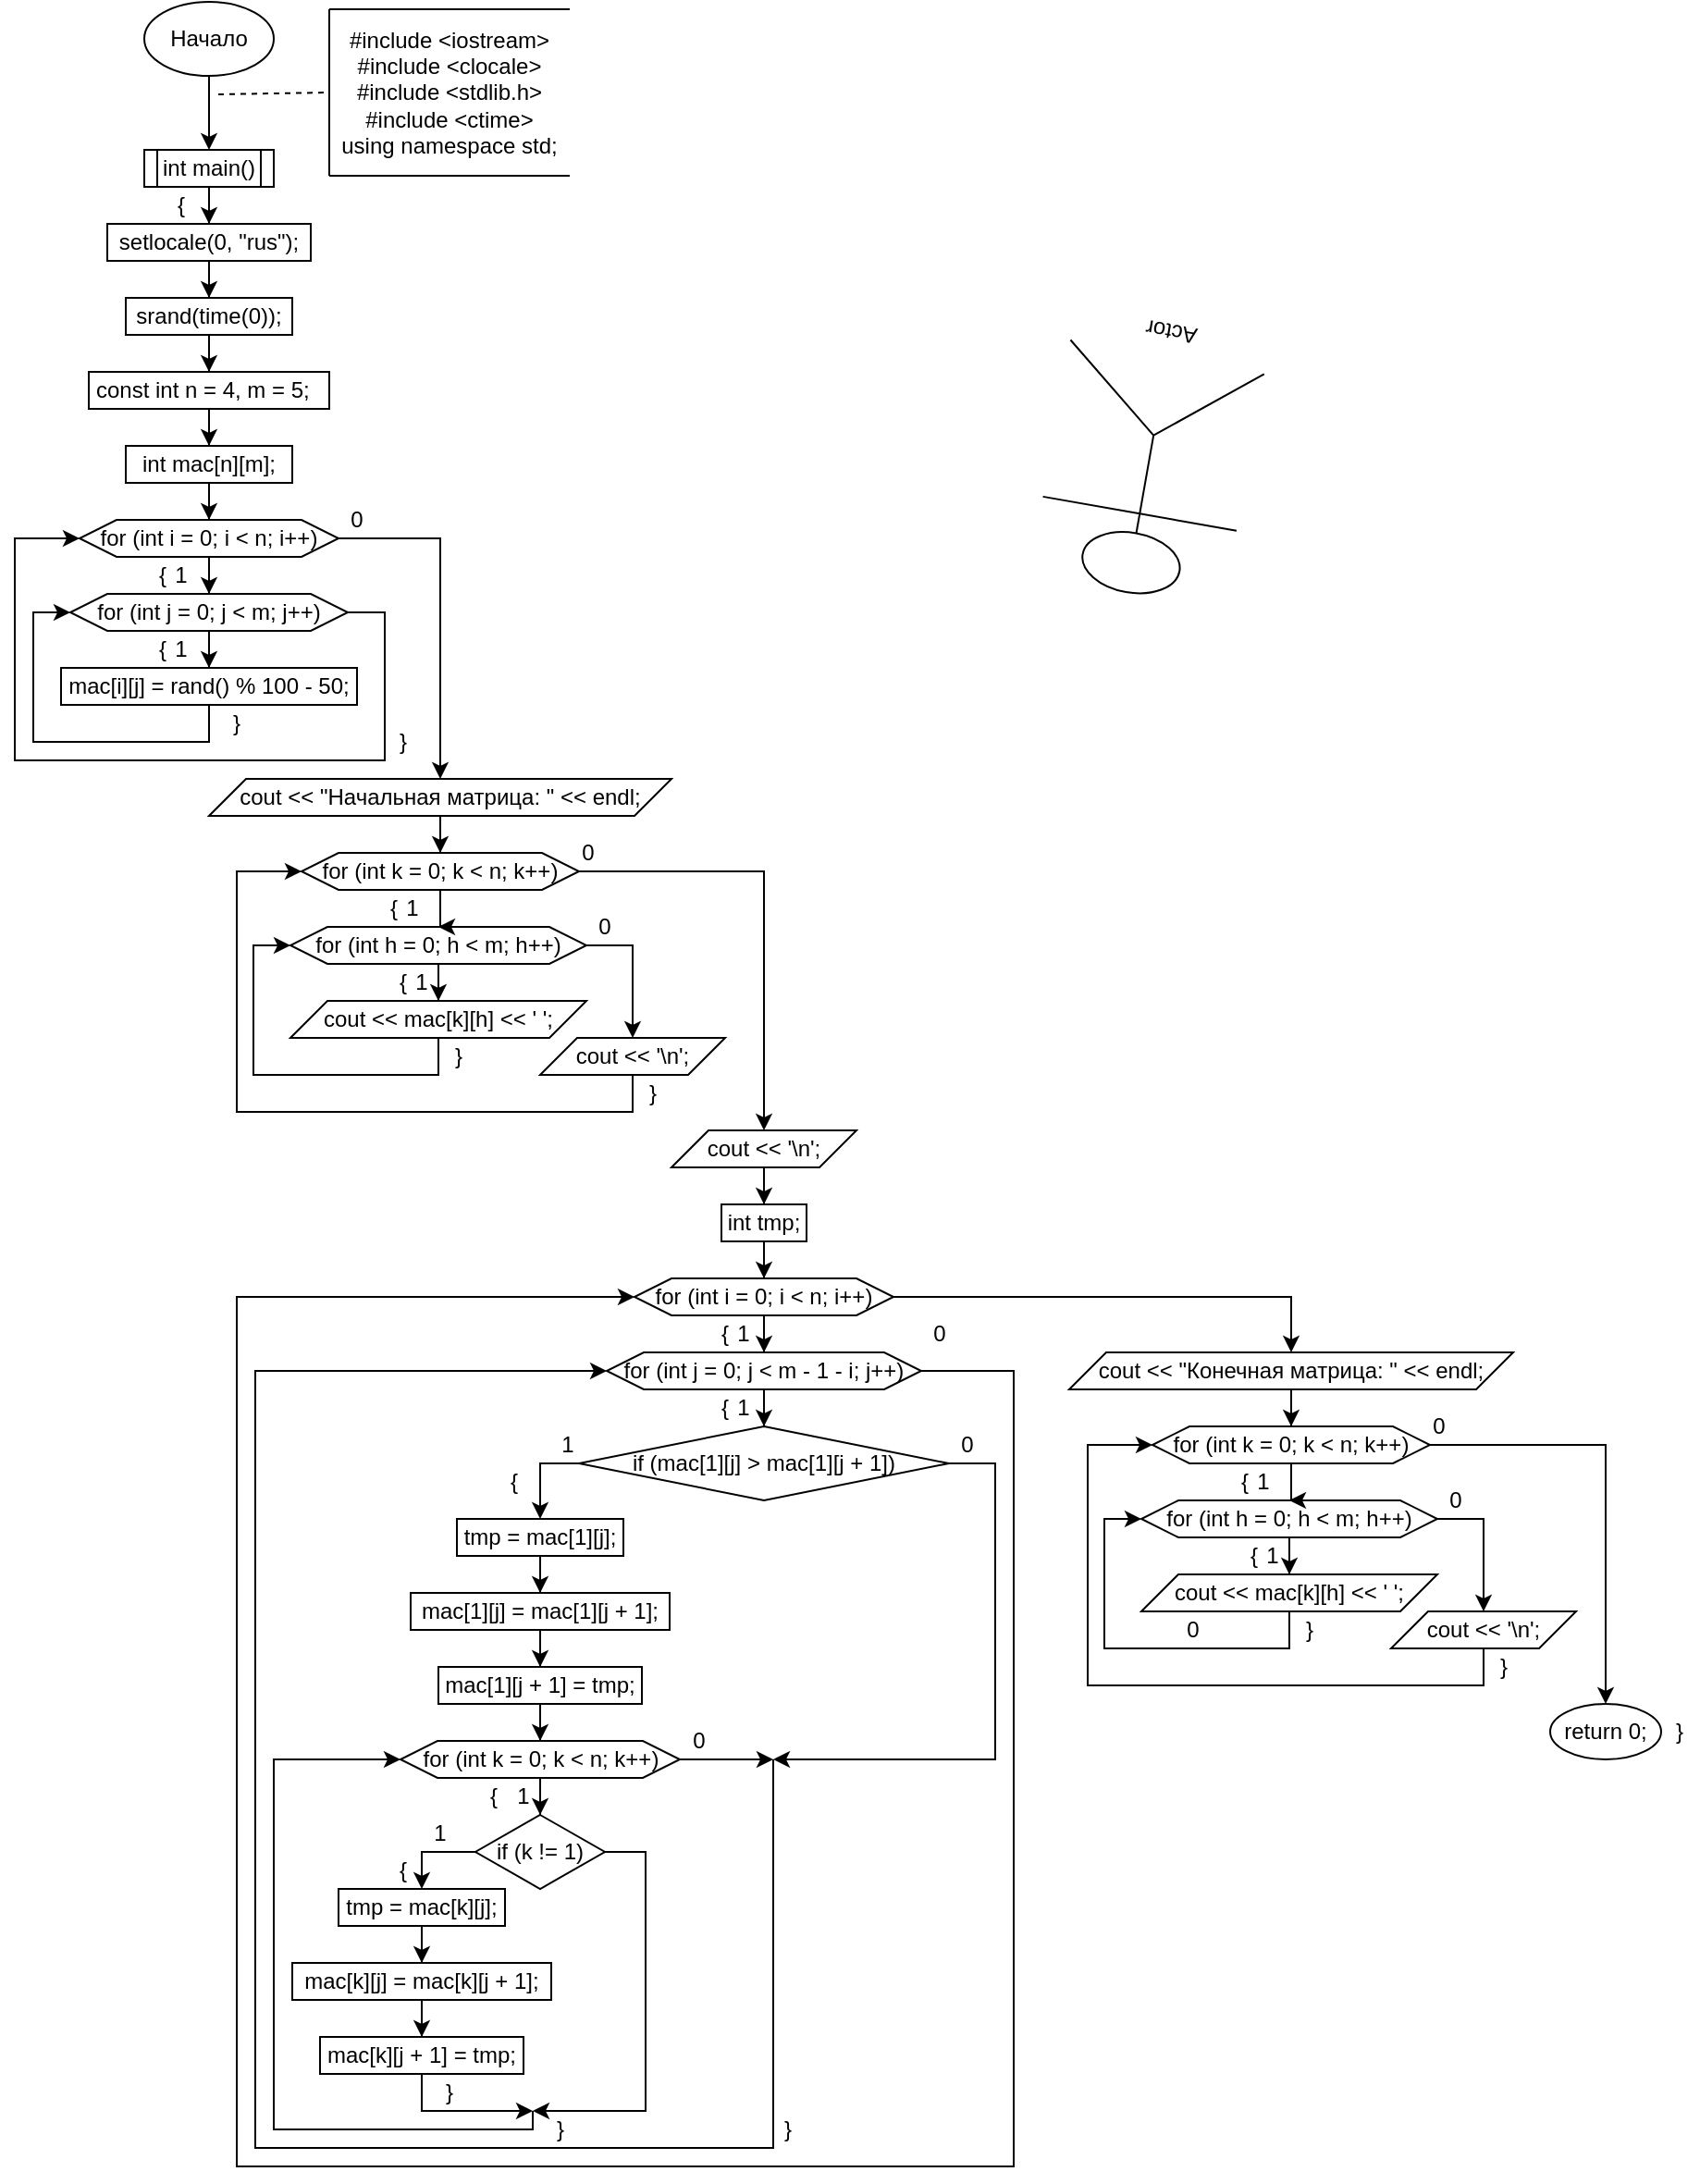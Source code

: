 <mxfile version="26.0.4">
  <diagram name="Страница — 1" id="EGRbb8BmP0Wpn_4OHpGy">
    <mxGraphModel dx="1750" dy="1195" grid="1" gridSize="10" guides="1" tooltips="1" connect="1" arrows="1" fold="1" page="1" pageScale="1" pageWidth="827" pageHeight="1169" math="0" shadow="0">
      <root>
        <mxCell id="0" />
        <mxCell id="1" parent="0" />
        <mxCell id="PY2_DEi8Nq0LcXyKeN3E-4" style="edgeStyle=orthogonalEdgeStyle;rounded=0;orthogonalLoop=1;jettySize=auto;html=1;entryX=0.5;entryY=0;entryDx=0;entryDy=0;" edge="1" parent="1" source="PY2_DEi8Nq0LcXyKeN3E-1" target="PY2_DEi8Nq0LcXyKeN3E-3">
          <mxGeometry relative="1" as="geometry" />
        </mxCell>
        <mxCell id="PY2_DEi8Nq0LcXyKeN3E-1" value="Начало" style="ellipse;whiteSpace=wrap;html=1;" vertex="1" parent="1">
          <mxGeometry x="100" y="10" width="70" height="40" as="geometry" />
        </mxCell>
        <mxCell id="PY2_DEi8Nq0LcXyKeN3E-2" value="&lt;div&gt;#include &amp;lt;iostream&amp;gt;&lt;/div&gt;&lt;div&gt;#include &amp;lt;clocale&amp;gt;&lt;/div&gt;&lt;div&gt;#include &amp;lt;stdlib.h&amp;gt;&lt;/div&gt;&lt;div&gt;#include &amp;lt;ctime&amp;gt;&lt;/div&gt;&lt;div&gt;using namespace std;&lt;/div&gt;" style="text;html=1;align=center;verticalAlign=middle;whiteSpace=wrap;rounded=0;" vertex="1" parent="1">
          <mxGeometry x="200" y="14" width="130" height="90" as="geometry" />
        </mxCell>
        <mxCell id="PY2_DEi8Nq0LcXyKeN3E-14" style="edgeStyle=orthogonalEdgeStyle;rounded=0;orthogonalLoop=1;jettySize=auto;html=1;" edge="1" parent="1" source="PY2_DEi8Nq0LcXyKeN3E-3" target="PY2_DEi8Nq0LcXyKeN3E-13">
          <mxGeometry relative="1" as="geometry" />
        </mxCell>
        <mxCell id="PY2_DEi8Nq0LcXyKeN3E-3" value="int main()" style="shape=process;whiteSpace=wrap;html=1;backgroundOutline=1;" vertex="1" parent="1">
          <mxGeometry x="100" y="90" width="70" height="20" as="geometry" />
        </mxCell>
        <mxCell id="PY2_DEi8Nq0LcXyKeN3E-5" value="" style="endArrow=none;html=1;rounded=0;exitX=0;exitY=0;exitDx=0;exitDy=0;entryX=1;entryY=0;entryDx=0;entryDy=0;" edge="1" parent="1" source="PY2_DEi8Nq0LcXyKeN3E-2" target="PY2_DEi8Nq0LcXyKeN3E-2">
          <mxGeometry width="50" height="50" relative="1" as="geometry">
            <mxPoint x="240" y="190" as="sourcePoint" />
            <mxPoint x="290" y="140" as="targetPoint" />
          </mxGeometry>
        </mxCell>
        <mxCell id="PY2_DEi8Nq0LcXyKeN3E-6" value="" style="endArrow=none;html=1;rounded=0;entryX=1;entryY=1;entryDx=0;entryDy=0;exitX=0;exitY=1;exitDx=0;exitDy=0;" edge="1" parent="1" source="PY2_DEi8Nq0LcXyKeN3E-2" target="PY2_DEi8Nq0LcXyKeN3E-2">
          <mxGeometry width="50" height="50" relative="1" as="geometry">
            <mxPoint x="210" y="120" as="sourcePoint" />
            <mxPoint x="320" y="160" as="targetPoint" />
          </mxGeometry>
        </mxCell>
        <mxCell id="PY2_DEi8Nq0LcXyKeN3E-7" value="" style="endArrow=none;html=1;rounded=0;entryX=0;entryY=0;entryDx=0;entryDy=0;exitX=0;exitY=1;exitDx=0;exitDy=0;" edge="1" parent="1" source="PY2_DEi8Nq0LcXyKeN3E-2" target="PY2_DEi8Nq0LcXyKeN3E-2">
          <mxGeometry width="50" height="50" relative="1" as="geometry">
            <mxPoint x="220" y="200" as="sourcePoint" />
            <mxPoint x="270" y="150" as="targetPoint" />
          </mxGeometry>
        </mxCell>
        <mxCell id="PY2_DEi8Nq0LcXyKeN3E-9" value="" style="endArrow=none;dashed=1;html=1;rounded=0;entryX=0;entryY=0.5;entryDx=0;entryDy=0;" edge="1" parent="1" target="PY2_DEi8Nq0LcXyKeN3E-2">
          <mxGeometry width="50" height="50" relative="1" as="geometry">
            <mxPoint x="140" y="60" as="sourcePoint" />
            <mxPoint x="280" y="130" as="targetPoint" />
          </mxGeometry>
        </mxCell>
        <mxCell id="PY2_DEi8Nq0LcXyKeN3E-22" style="edgeStyle=orthogonalEdgeStyle;rounded=0;orthogonalLoop=1;jettySize=auto;html=1;" edge="1" parent="1" source="PY2_DEi8Nq0LcXyKeN3E-10" target="PY2_DEi8Nq0LcXyKeN3E-19">
          <mxGeometry relative="1" as="geometry" />
        </mxCell>
        <mxCell id="PY2_DEi8Nq0LcXyKeN3E-10" value="int mac[n][m];" style="rounded=0;whiteSpace=wrap;html=1;" vertex="1" parent="1">
          <mxGeometry x="90" y="250" width="90" height="20" as="geometry" />
        </mxCell>
        <mxCell id="PY2_DEi8Nq0LcXyKeN3E-18" style="edgeStyle=orthogonalEdgeStyle;rounded=0;orthogonalLoop=1;jettySize=auto;html=1;entryX=0.5;entryY=0;entryDx=0;entryDy=0;" edge="1" parent="1" source="PY2_DEi8Nq0LcXyKeN3E-11" target="PY2_DEi8Nq0LcXyKeN3E-10">
          <mxGeometry relative="1" as="geometry" />
        </mxCell>
        <mxCell id="PY2_DEi8Nq0LcXyKeN3E-11" value="const int n = 4, m = 5;&amp;nbsp;&amp;nbsp;" style="rounded=0;whiteSpace=wrap;html=1;" vertex="1" parent="1">
          <mxGeometry x="70" y="210" width="130" height="20" as="geometry" />
        </mxCell>
        <mxCell id="PY2_DEi8Nq0LcXyKeN3E-17" style="edgeStyle=orthogonalEdgeStyle;rounded=0;orthogonalLoop=1;jettySize=auto;html=1;entryX=0.5;entryY=0;entryDx=0;entryDy=0;" edge="1" parent="1" source="PY2_DEi8Nq0LcXyKeN3E-12" target="PY2_DEi8Nq0LcXyKeN3E-11">
          <mxGeometry relative="1" as="geometry" />
        </mxCell>
        <mxCell id="PY2_DEi8Nq0LcXyKeN3E-12" value="srand(time(0));" style="rounded=0;whiteSpace=wrap;html=1;" vertex="1" parent="1">
          <mxGeometry x="90" y="170" width="90" height="20" as="geometry" />
        </mxCell>
        <mxCell id="PY2_DEi8Nq0LcXyKeN3E-15" style="edgeStyle=orthogonalEdgeStyle;rounded=0;orthogonalLoop=1;jettySize=auto;html=1;" edge="1" parent="1" source="PY2_DEi8Nq0LcXyKeN3E-13" target="PY2_DEi8Nq0LcXyKeN3E-12">
          <mxGeometry relative="1" as="geometry" />
        </mxCell>
        <mxCell id="PY2_DEi8Nq0LcXyKeN3E-13" value="setlocale(0, &quot;rus&quot;);" style="rounded=0;whiteSpace=wrap;html=1;" vertex="1" parent="1">
          <mxGeometry x="80" y="130" width="110" height="20" as="geometry" />
        </mxCell>
        <mxCell id="PY2_DEi8Nq0LcXyKeN3E-23" style="edgeStyle=orthogonalEdgeStyle;rounded=0;orthogonalLoop=1;jettySize=auto;html=1;entryX=0.5;entryY=0;entryDx=0;entryDy=0;" edge="1" parent="1" source="PY2_DEi8Nq0LcXyKeN3E-19" target="PY2_DEi8Nq0LcXyKeN3E-20">
          <mxGeometry relative="1" as="geometry" />
        </mxCell>
        <mxCell id="PY2_DEi8Nq0LcXyKeN3E-35" style="edgeStyle=orthogonalEdgeStyle;rounded=0;orthogonalLoop=1;jettySize=auto;html=1;entryX=0.5;entryY=0;entryDx=0;entryDy=0;" edge="1" parent="1" source="PY2_DEi8Nq0LcXyKeN3E-19" target="PY2_DEi8Nq0LcXyKeN3E-38">
          <mxGeometry relative="1" as="geometry">
            <mxPoint x="270" y="420" as="targetPoint" />
            <Array as="points">
              <mxPoint x="260" y="300" />
              <mxPoint x="260" y="430" />
            </Array>
          </mxGeometry>
        </mxCell>
        <mxCell id="PY2_DEi8Nq0LcXyKeN3E-19" value="for (int i = 0; i &amp;lt; n; i++)" style="shape=hexagon;perimeter=hexagonPerimeter2;whiteSpace=wrap;html=1;fixedSize=1;" vertex="1" parent="1">
          <mxGeometry x="65" y="290" width="140" height="20" as="geometry" />
        </mxCell>
        <mxCell id="PY2_DEi8Nq0LcXyKeN3E-24" style="edgeStyle=orthogonalEdgeStyle;rounded=0;orthogonalLoop=1;jettySize=auto;html=1;entryX=0.5;entryY=0;entryDx=0;entryDy=0;" edge="1" parent="1" source="PY2_DEi8Nq0LcXyKeN3E-20" target="PY2_DEi8Nq0LcXyKeN3E-21">
          <mxGeometry relative="1" as="geometry" />
        </mxCell>
        <mxCell id="PY2_DEi8Nq0LcXyKeN3E-32" style="edgeStyle=orthogonalEdgeStyle;rounded=0;orthogonalLoop=1;jettySize=auto;html=1;entryX=0;entryY=0.5;entryDx=0;entryDy=0;" edge="1" parent="1" source="PY2_DEi8Nq0LcXyKeN3E-20" target="PY2_DEi8Nq0LcXyKeN3E-19">
          <mxGeometry relative="1" as="geometry">
            <mxPoint x="60" y="300" as="targetPoint" />
            <Array as="points">
              <mxPoint x="230" y="340" />
              <mxPoint x="230" y="420" />
              <mxPoint x="30" y="420" />
              <mxPoint x="30" y="300" />
            </Array>
          </mxGeometry>
        </mxCell>
        <mxCell id="PY2_DEi8Nq0LcXyKeN3E-20" value="for (int j = 0; j &amp;lt; m; j++)" style="shape=hexagon;perimeter=hexagonPerimeter2;whiteSpace=wrap;html=1;fixedSize=1;" vertex="1" parent="1">
          <mxGeometry x="60" y="330" width="150" height="20" as="geometry" />
        </mxCell>
        <mxCell id="PY2_DEi8Nq0LcXyKeN3E-25" style="edgeStyle=orthogonalEdgeStyle;rounded=0;orthogonalLoop=1;jettySize=auto;html=1;entryX=0;entryY=0.5;entryDx=0;entryDy=0;" edge="1" parent="1" source="PY2_DEi8Nq0LcXyKeN3E-21" target="PY2_DEi8Nq0LcXyKeN3E-20">
          <mxGeometry relative="1" as="geometry">
            <mxPoint x="30" y="330" as="targetPoint" />
            <Array as="points">
              <mxPoint x="135" y="410" />
              <mxPoint x="40" y="410" />
              <mxPoint x="40" y="340" />
            </Array>
          </mxGeometry>
        </mxCell>
        <mxCell id="PY2_DEi8Nq0LcXyKeN3E-21" value="mac[i][j] = rand() % 100 - 50;" style="rounded=0;whiteSpace=wrap;html=1;" vertex="1" parent="1">
          <mxGeometry x="55" y="370" width="160" height="20" as="geometry" />
        </mxCell>
        <mxCell id="PY2_DEi8Nq0LcXyKeN3E-26" value="{" style="text;html=1;align=center;verticalAlign=middle;whiteSpace=wrap;rounded=0;" vertex="1" parent="1">
          <mxGeometry x="110" y="110" width="20" height="20" as="geometry" />
        </mxCell>
        <mxCell id="PY2_DEi8Nq0LcXyKeN3E-27" value="{" style="text;html=1;align=center;verticalAlign=middle;whiteSpace=wrap;rounded=0;" vertex="1" parent="1">
          <mxGeometry x="100" y="310" width="20" height="20" as="geometry" />
        </mxCell>
        <mxCell id="PY2_DEi8Nq0LcXyKeN3E-28" value="{" style="text;html=1;align=center;verticalAlign=middle;whiteSpace=wrap;rounded=0;" vertex="1" parent="1">
          <mxGeometry x="100" y="350" width="20" height="20" as="geometry" />
        </mxCell>
        <mxCell id="PY2_DEi8Nq0LcXyKeN3E-29" value="1" style="text;html=1;align=center;verticalAlign=middle;whiteSpace=wrap;rounded=0;" vertex="1" parent="1">
          <mxGeometry x="110" y="310" width="20" height="20" as="geometry" />
        </mxCell>
        <mxCell id="PY2_DEi8Nq0LcXyKeN3E-30" value="1" style="text;html=1;align=center;verticalAlign=middle;whiteSpace=wrap;rounded=0;" vertex="1" parent="1">
          <mxGeometry x="110" y="350" width="20" height="20" as="geometry" />
        </mxCell>
        <mxCell id="PY2_DEi8Nq0LcXyKeN3E-31" value="}" style="text;html=1;align=center;verticalAlign=middle;whiteSpace=wrap;rounded=0;" vertex="1" parent="1">
          <mxGeometry x="140" y="390" width="20" height="20" as="geometry" />
        </mxCell>
        <mxCell id="PY2_DEi8Nq0LcXyKeN3E-33" value="0" style="text;html=1;align=center;verticalAlign=middle;whiteSpace=wrap;rounded=0;" vertex="1" parent="1">
          <mxGeometry x="339" y="500" width="20" height="20" as="geometry" />
        </mxCell>
        <mxCell id="PY2_DEi8Nq0LcXyKeN3E-34" value="}" style="text;html=1;align=center;verticalAlign=middle;whiteSpace=wrap;rounded=0;" vertex="1" parent="1">
          <mxGeometry x="230" y="400" width="20" height="20" as="geometry" />
        </mxCell>
        <mxCell id="PY2_DEi8Nq0LcXyKeN3E-36" value="0" style="text;html=1;align=center;verticalAlign=middle;whiteSpace=wrap;rounded=0;" vertex="1" parent="1">
          <mxGeometry x="205" y="280" width="20" height="20" as="geometry" />
        </mxCell>
        <mxCell id="PY2_DEi8Nq0LcXyKeN3E-41" style="edgeStyle=orthogonalEdgeStyle;rounded=0;orthogonalLoop=1;jettySize=auto;html=1;entryX=0.5;entryY=0;entryDx=0;entryDy=0;" edge="1" parent="1" source="PY2_DEi8Nq0LcXyKeN3E-38" target="PY2_DEi8Nq0LcXyKeN3E-40">
          <mxGeometry relative="1" as="geometry" />
        </mxCell>
        <mxCell id="PY2_DEi8Nq0LcXyKeN3E-38" value="cout &amp;lt;&amp;lt; &quot;Начальная матрица: &quot; &amp;lt;&amp;lt; endl;" style="shape=parallelogram;perimeter=parallelogramPerimeter;whiteSpace=wrap;html=1;fixedSize=1;" vertex="1" parent="1">
          <mxGeometry x="135" y="430" width="250" height="20" as="geometry" />
        </mxCell>
        <mxCell id="PY2_DEi8Nq0LcXyKeN3E-51" style="edgeStyle=orthogonalEdgeStyle;rounded=0;orthogonalLoop=1;jettySize=auto;html=1;entryX=0.5;entryY=0;entryDx=0;entryDy=0;" edge="1" parent="1" source="PY2_DEi8Nq0LcXyKeN3E-39" target="PY2_DEi8Nq0LcXyKeN3E-49">
          <mxGeometry relative="1" as="geometry" />
        </mxCell>
        <mxCell id="PY2_DEi8Nq0LcXyKeN3E-58" style="edgeStyle=orthogonalEdgeStyle;rounded=0;orthogonalLoop=1;jettySize=auto;html=1;entryX=0.5;entryY=0;entryDx=0;entryDy=0;" edge="1" parent="1" source="PY2_DEi8Nq0LcXyKeN3E-39" target="PY2_DEi8Nq0LcXyKeN3E-50">
          <mxGeometry relative="1" as="geometry">
            <mxPoint x="360" y="570" as="targetPoint" />
            <Array as="points">
              <mxPoint x="364" y="520" />
            </Array>
          </mxGeometry>
        </mxCell>
        <mxCell id="PY2_DEi8Nq0LcXyKeN3E-39" value="for (int h = 0; h &amp;lt; m; h++)" style="shape=hexagon;perimeter=hexagonPerimeter2;whiteSpace=wrap;html=1;fixedSize=1;" vertex="1" parent="1">
          <mxGeometry x="179" y="510" width="160" height="20" as="geometry" />
        </mxCell>
        <mxCell id="PY2_DEi8Nq0LcXyKeN3E-46" style="edgeStyle=orthogonalEdgeStyle;rounded=0;orthogonalLoop=1;jettySize=auto;html=1;" edge="1" parent="1" source="PY2_DEi8Nq0LcXyKeN3E-40" target="PY2_DEi8Nq0LcXyKeN3E-39">
          <mxGeometry relative="1" as="geometry" />
        </mxCell>
        <mxCell id="PY2_DEi8Nq0LcXyKeN3E-60" style="edgeStyle=orthogonalEdgeStyle;rounded=0;orthogonalLoop=1;jettySize=auto;html=1;entryX=0.5;entryY=0;entryDx=0;entryDy=0;" edge="1" parent="1" source="PY2_DEi8Nq0LcXyKeN3E-40" target="PY2_DEi8Nq0LcXyKeN3E-63">
          <mxGeometry relative="1" as="geometry">
            <mxPoint x="430" y="510" as="targetPoint" />
          </mxGeometry>
        </mxCell>
        <mxCell id="PY2_DEi8Nq0LcXyKeN3E-40" value="for (int k = 0; k &amp;lt; n; k++)" style="shape=hexagon;perimeter=hexagonPerimeter2;whiteSpace=wrap;html=1;fixedSize=1;" vertex="1" parent="1">
          <mxGeometry x="185" y="470" width="150" height="20" as="geometry" />
        </mxCell>
        <mxCell id="PY2_DEi8Nq0LcXyKeN3E-47" value="Actor" style="shape=umlActor;verticalLabelPosition=bottom;verticalAlign=top;html=1;outlineConnect=0;rotation=-170;" vertex="1" parent="1">
          <mxGeometry x="588.71" y="200.99" width="106.29" height="129.01" as="geometry" />
        </mxCell>
        <mxCell id="PY2_DEi8Nq0LcXyKeN3E-57" style="edgeStyle=orthogonalEdgeStyle;rounded=0;orthogonalLoop=1;jettySize=auto;html=1;entryX=0;entryY=0.5;entryDx=0;entryDy=0;" edge="1" parent="1" source="PY2_DEi8Nq0LcXyKeN3E-49" target="PY2_DEi8Nq0LcXyKeN3E-39">
          <mxGeometry relative="1" as="geometry">
            <mxPoint x="160" y="530" as="targetPoint" />
            <Array as="points">
              <mxPoint x="259" y="590" />
              <mxPoint x="159" y="590" />
              <mxPoint x="159" y="520" />
            </Array>
          </mxGeometry>
        </mxCell>
        <mxCell id="PY2_DEi8Nq0LcXyKeN3E-49" value="cout &amp;lt;&amp;lt; mac[k][h] &amp;lt;&amp;lt; &#39; &#39;;" style="shape=parallelogram;perimeter=parallelogramPerimeter;whiteSpace=wrap;html=1;fixedSize=1;" vertex="1" parent="1">
          <mxGeometry x="179" y="550" width="160" height="20" as="geometry" />
        </mxCell>
        <mxCell id="PY2_DEi8Nq0LcXyKeN3E-59" style="edgeStyle=orthogonalEdgeStyle;rounded=0;orthogonalLoop=1;jettySize=auto;html=1;entryX=0;entryY=0.5;entryDx=0;entryDy=0;" edge="1" parent="1" source="PY2_DEi8Nq0LcXyKeN3E-50" target="PY2_DEi8Nq0LcXyKeN3E-40">
          <mxGeometry relative="1" as="geometry">
            <mxPoint x="180" y="480" as="targetPoint" />
            <Array as="points">
              <mxPoint x="364" y="610" />
              <mxPoint x="150" y="610" />
              <mxPoint x="150" y="480" />
            </Array>
          </mxGeometry>
        </mxCell>
        <mxCell id="PY2_DEi8Nq0LcXyKeN3E-50" value="cout &amp;lt;&amp;lt; &#39;\n&#39;;" style="shape=parallelogram;perimeter=parallelogramPerimeter;whiteSpace=wrap;html=1;fixedSize=1;" vertex="1" parent="1">
          <mxGeometry x="314" y="570" width="100" height="20" as="geometry" />
        </mxCell>
        <mxCell id="PY2_DEi8Nq0LcXyKeN3E-52" value="{" style="text;html=1;align=center;verticalAlign=middle;whiteSpace=wrap;rounded=0;" vertex="1" parent="1">
          <mxGeometry x="230" y="530" width="20" height="20" as="geometry" />
        </mxCell>
        <mxCell id="PY2_DEi8Nq0LcXyKeN3E-53" value="1" style="text;html=1;align=center;verticalAlign=middle;whiteSpace=wrap;rounded=0;" vertex="1" parent="1">
          <mxGeometry x="240" y="530" width="20" height="20" as="geometry" />
        </mxCell>
        <mxCell id="PY2_DEi8Nq0LcXyKeN3E-54" value="{" style="text;html=1;align=center;verticalAlign=middle;whiteSpace=wrap;rounded=0;" vertex="1" parent="1">
          <mxGeometry x="225" y="490" width="20" height="20" as="geometry" />
        </mxCell>
        <mxCell id="PY2_DEi8Nq0LcXyKeN3E-55" value="1" style="text;html=1;align=center;verticalAlign=middle;whiteSpace=wrap;rounded=0;" vertex="1" parent="1">
          <mxGeometry x="235" y="490" width="20" height="20" as="geometry" />
        </mxCell>
        <mxCell id="PY2_DEi8Nq0LcXyKeN3E-56" value="}" style="text;html=1;align=center;verticalAlign=middle;whiteSpace=wrap;rounded=0;" vertex="1" parent="1">
          <mxGeometry x="260" y="570" width="20" height="20" as="geometry" />
        </mxCell>
        <mxCell id="PY2_DEi8Nq0LcXyKeN3E-61" value="0" style="text;html=1;align=center;verticalAlign=middle;whiteSpace=wrap;rounded=0;" vertex="1" parent="1">
          <mxGeometry x="330" y="460" width="20" height="20" as="geometry" />
        </mxCell>
        <mxCell id="PY2_DEi8Nq0LcXyKeN3E-65" style="edgeStyle=orthogonalEdgeStyle;rounded=0;orthogonalLoop=1;jettySize=auto;html=1;entryX=0.5;entryY=0;entryDx=0;entryDy=0;" edge="1" parent="1" source="PY2_DEi8Nq0LcXyKeN3E-63" target="PY2_DEi8Nq0LcXyKeN3E-64">
          <mxGeometry relative="1" as="geometry" />
        </mxCell>
        <mxCell id="PY2_DEi8Nq0LcXyKeN3E-63" value="cout &amp;lt;&amp;lt; &#39;\n&#39;;" style="shape=parallelogram;perimeter=parallelogramPerimeter;whiteSpace=wrap;html=1;fixedSize=1;" vertex="1" parent="1">
          <mxGeometry x="385" y="620" width="100" height="20" as="geometry" />
        </mxCell>
        <mxCell id="PY2_DEi8Nq0LcXyKeN3E-68" style="edgeStyle=orthogonalEdgeStyle;rounded=0;orthogonalLoop=1;jettySize=auto;html=1;entryX=0.5;entryY=0;entryDx=0;entryDy=0;" edge="1" parent="1" source="PY2_DEi8Nq0LcXyKeN3E-64" target="PY2_DEi8Nq0LcXyKeN3E-66">
          <mxGeometry relative="1" as="geometry" />
        </mxCell>
        <mxCell id="PY2_DEi8Nq0LcXyKeN3E-64" value="int tmp;" style="rounded=0;whiteSpace=wrap;html=1;" vertex="1" parent="1">
          <mxGeometry x="412" y="660" width="46" height="20" as="geometry" />
        </mxCell>
        <mxCell id="PY2_DEi8Nq0LcXyKeN3E-69" style="edgeStyle=orthogonalEdgeStyle;rounded=0;orthogonalLoop=1;jettySize=auto;html=1;entryX=0.5;entryY=0;entryDx=0;entryDy=0;" edge="1" parent="1" source="PY2_DEi8Nq0LcXyKeN3E-66" target="PY2_DEi8Nq0LcXyKeN3E-67">
          <mxGeometry relative="1" as="geometry" />
        </mxCell>
        <mxCell id="PY2_DEi8Nq0LcXyKeN3E-119" style="edgeStyle=orthogonalEdgeStyle;rounded=0;orthogonalLoop=1;jettySize=auto;html=1;entryX=0.5;entryY=0;entryDx=0;entryDy=0;" edge="1" parent="1" source="PY2_DEi8Nq0LcXyKeN3E-66" target="PY2_DEi8Nq0LcXyKeN3E-120">
          <mxGeometry relative="1" as="geometry">
            <mxPoint x="720" y="740" as="targetPoint" />
          </mxGeometry>
        </mxCell>
        <mxCell id="PY2_DEi8Nq0LcXyKeN3E-66" value="for (int i = 0; i &amp;lt; n; i++)" style="shape=hexagon;perimeter=hexagonPerimeter2;whiteSpace=wrap;html=1;fixedSize=1;" vertex="1" parent="1">
          <mxGeometry x="365" y="700" width="140" height="20" as="geometry" />
        </mxCell>
        <mxCell id="PY2_DEi8Nq0LcXyKeN3E-71" style="edgeStyle=orthogonalEdgeStyle;rounded=0;orthogonalLoop=1;jettySize=auto;html=1;entryX=0.5;entryY=0;entryDx=0;entryDy=0;" edge="1" parent="1" source="PY2_DEi8Nq0LcXyKeN3E-67" target="PY2_DEi8Nq0LcXyKeN3E-70">
          <mxGeometry relative="1" as="geometry" />
        </mxCell>
        <mxCell id="PY2_DEi8Nq0LcXyKeN3E-117" style="edgeStyle=orthogonalEdgeStyle;rounded=0;orthogonalLoop=1;jettySize=auto;html=1;entryX=0;entryY=0.5;entryDx=0;entryDy=0;" edge="1" parent="1" source="PY2_DEi8Nq0LcXyKeN3E-67" target="PY2_DEi8Nq0LcXyKeN3E-66">
          <mxGeometry relative="1" as="geometry">
            <mxPoint x="140" y="710" as="targetPoint" />
            <Array as="points">
              <mxPoint x="570" y="750" />
              <mxPoint x="570" y="1180" />
              <mxPoint x="150" y="1180" />
              <mxPoint x="150" y="710" />
            </Array>
          </mxGeometry>
        </mxCell>
        <mxCell id="PY2_DEi8Nq0LcXyKeN3E-67" value="for (int j = 0; j &amp;lt; m - 1 - i; j++)" style="shape=hexagon;perimeter=hexagonPerimeter2;whiteSpace=wrap;html=1;fixedSize=1;" vertex="1" parent="1">
          <mxGeometry x="350" y="740" width="170" height="20" as="geometry" />
        </mxCell>
        <mxCell id="PY2_DEi8Nq0LcXyKeN3E-75" style="edgeStyle=orthogonalEdgeStyle;rounded=0;orthogonalLoop=1;jettySize=auto;html=1;entryX=0.5;entryY=0;entryDx=0;entryDy=0;" edge="1" parent="1" source="PY2_DEi8Nq0LcXyKeN3E-70" target="PY2_DEi8Nq0LcXyKeN3E-74">
          <mxGeometry relative="1" as="geometry">
            <Array as="points">
              <mxPoint x="314" y="800" />
            </Array>
          </mxGeometry>
        </mxCell>
        <mxCell id="PY2_DEi8Nq0LcXyKeN3E-110" style="edgeStyle=orthogonalEdgeStyle;rounded=0;orthogonalLoop=1;jettySize=auto;html=1;" edge="1" parent="1" source="PY2_DEi8Nq0LcXyKeN3E-70">
          <mxGeometry relative="1" as="geometry">
            <mxPoint x="440" y="960" as="targetPoint" />
            <Array as="points">
              <mxPoint x="560" y="800" />
              <mxPoint x="560" y="960" />
            </Array>
          </mxGeometry>
        </mxCell>
        <mxCell id="PY2_DEi8Nq0LcXyKeN3E-70" value="if (mac[1][j] &amp;gt; mac[1][j + 1])" style="rhombus;whiteSpace=wrap;html=1;" vertex="1" parent="1">
          <mxGeometry x="335" y="780" width="200" height="40" as="geometry" />
        </mxCell>
        <mxCell id="PY2_DEi8Nq0LcXyKeN3E-83" style="edgeStyle=orthogonalEdgeStyle;rounded=0;orthogonalLoop=1;jettySize=auto;html=1;entryX=0.5;entryY=0;entryDx=0;entryDy=0;" edge="1" parent="1" source="PY2_DEi8Nq0LcXyKeN3E-72" target="PY2_DEi8Nq0LcXyKeN3E-82">
          <mxGeometry relative="1" as="geometry" />
        </mxCell>
        <mxCell id="PY2_DEi8Nq0LcXyKeN3E-72" value="mac[1][j + 1] = tmp;" style="rounded=0;whiteSpace=wrap;html=1;" vertex="1" parent="1">
          <mxGeometry x="259" y="910" width="110" height="20" as="geometry" />
        </mxCell>
        <mxCell id="PY2_DEi8Nq0LcXyKeN3E-78" style="edgeStyle=orthogonalEdgeStyle;rounded=0;orthogonalLoop=1;jettySize=auto;html=1;entryX=0.5;entryY=0;entryDx=0;entryDy=0;" edge="1" parent="1" source="PY2_DEi8Nq0LcXyKeN3E-73" target="PY2_DEi8Nq0LcXyKeN3E-72">
          <mxGeometry relative="1" as="geometry" />
        </mxCell>
        <mxCell id="PY2_DEi8Nq0LcXyKeN3E-73" value="mac[1][j] = mac[1][j + 1];" style="rounded=0;whiteSpace=wrap;html=1;" vertex="1" parent="1">
          <mxGeometry x="244" y="870" width="140" height="20" as="geometry" />
        </mxCell>
        <mxCell id="PY2_DEi8Nq0LcXyKeN3E-77" style="edgeStyle=orthogonalEdgeStyle;rounded=0;orthogonalLoop=1;jettySize=auto;html=1;entryX=0.5;entryY=0;entryDx=0;entryDy=0;" edge="1" parent="1" source="PY2_DEi8Nq0LcXyKeN3E-74" target="PY2_DEi8Nq0LcXyKeN3E-73">
          <mxGeometry relative="1" as="geometry" />
        </mxCell>
        <mxCell id="PY2_DEi8Nq0LcXyKeN3E-74" value="tmp = mac[1][j];" style="rounded=0;whiteSpace=wrap;html=1;" vertex="1" parent="1">
          <mxGeometry x="269" y="830" width="90" height="20" as="geometry" />
        </mxCell>
        <mxCell id="PY2_DEi8Nq0LcXyKeN3E-79" value="1" style="text;html=1;align=center;verticalAlign=middle;whiteSpace=wrap;rounded=0;" vertex="1" parent="1">
          <mxGeometry x="319" y="780" width="20" height="20" as="geometry" />
        </mxCell>
        <mxCell id="PY2_DEi8Nq0LcXyKeN3E-81" value="{" style="text;html=1;align=center;verticalAlign=middle;whiteSpace=wrap;rounded=0;" vertex="1" parent="1">
          <mxGeometry x="290" y="800" width="20" height="20" as="geometry" />
        </mxCell>
        <mxCell id="PY2_DEi8Nq0LcXyKeN3E-86" style="edgeStyle=orthogonalEdgeStyle;rounded=0;orthogonalLoop=1;jettySize=auto;html=1;entryX=0.5;entryY=0;entryDx=0;entryDy=0;" edge="1" parent="1" source="PY2_DEi8Nq0LcXyKeN3E-82" target="PY2_DEi8Nq0LcXyKeN3E-84">
          <mxGeometry relative="1" as="geometry" />
        </mxCell>
        <mxCell id="PY2_DEi8Nq0LcXyKeN3E-109" style="edgeStyle=orthogonalEdgeStyle;rounded=0;orthogonalLoop=1;jettySize=auto;html=1;" edge="1" parent="1" source="PY2_DEi8Nq0LcXyKeN3E-82">
          <mxGeometry relative="1" as="geometry">
            <mxPoint x="440" y="960" as="targetPoint" />
          </mxGeometry>
        </mxCell>
        <mxCell id="PY2_DEi8Nq0LcXyKeN3E-82" value="for (int k = 0; k &amp;lt; n; k++)" style="shape=hexagon;perimeter=hexagonPerimeter2;whiteSpace=wrap;html=1;fixedSize=1;" vertex="1" parent="1">
          <mxGeometry x="238.5" y="950" width="151" height="20" as="geometry" />
        </mxCell>
        <mxCell id="PY2_DEi8Nq0LcXyKeN3E-90" style="edgeStyle=orthogonalEdgeStyle;rounded=0;orthogonalLoop=1;jettySize=auto;html=1;entryX=0.5;entryY=0;entryDx=0;entryDy=0;" edge="1" parent="1" source="PY2_DEi8Nq0LcXyKeN3E-84" target="PY2_DEi8Nq0LcXyKeN3E-89">
          <mxGeometry relative="1" as="geometry">
            <Array as="points">
              <mxPoint x="250" y="1010" />
            </Array>
          </mxGeometry>
        </mxCell>
        <mxCell id="PY2_DEi8Nq0LcXyKeN3E-104" style="edgeStyle=orthogonalEdgeStyle;rounded=0;orthogonalLoop=1;jettySize=auto;html=1;" edge="1" parent="1" source="PY2_DEi8Nq0LcXyKeN3E-84">
          <mxGeometry relative="1" as="geometry">
            <mxPoint x="310" y="1150" as="targetPoint" />
            <Array as="points">
              <mxPoint x="371" y="1010" />
              <mxPoint x="371" y="1150" />
            </Array>
          </mxGeometry>
        </mxCell>
        <mxCell id="PY2_DEi8Nq0LcXyKeN3E-84" value="if (k != 1)" style="rhombus;whiteSpace=wrap;html=1;" vertex="1" parent="1">
          <mxGeometry x="279" y="990" width="70" height="40" as="geometry" />
        </mxCell>
        <mxCell id="PY2_DEi8Nq0LcXyKeN3E-103" style="edgeStyle=orthogonalEdgeStyle;rounded=0;orthogonalLoop=1;jettySize=auto;html=1;" edge="1" parent="1" source="PY2_DEi8Nq0LcXyKeN3E-87">
          <mxGeometry relative="1" as="geometry">
            <mxPoint x="310" y="1150" as="targetPoint" />
            <Array as="points">
              <mxPoint x="250" y="1150" />
            </Array>
          </mxGeometry>
        </mxCell>
        <mxCell id="PY2_DEi8Nq0LcXyKeN3E-87" value="mac[k][j + 1] = tmp;" style="rounded=0;whiteSpace=wrap;html=1;" vertex="1" parent="1">
          <mxGeometry x="195" y="1110" width="110" height="20" as="geometry" />
        </mxCell>
        <mxCell id="PY2_DEi8Nq0LcXyKeN3E-92" style="edgeStyle=orthogonalEdgeStyle;rounded=0;orthogonalLoop=1;jettySize=auto;html=1;entryX=0.5;entryY=0;entryDx=0;entryDy=0;" edge="1" parent="1" source="PY2_DEi8Nq0LcXyKeN3E-88" target="PY2_DEi8Nq0LcXyKeN3E-87">
          <mxGeometry relative="1" as="geometry" />
        </mxCell>
        <mxCell id="PY2_DEi8Nq0LcXyKeN3E-88" value="mac[k][j] = mac[k][j + 1];" style="rounded=0;whiteSpace=wrap;html=1;" vertex="1" parent="1">
          <mxGeometry x="180" y="1070" width="140" height="20" as="geometry" />
        </mxCell>
        <mxCell id="PY2_DEi8Nq0LcXyKeN3E-91" style="edgeStyle=orthogonalEdgeStyle;rounded=0;orthogonalLoop=1;jettySize=auto;html=1;entryX=0.5;entryY=0;entryDx=0;entryDy=0;" edge="1" parent="1" source="PY2_DEi8Nq0LcXyKeN3E-89" target="PY2_DEi8Nq0LcXyKeN3E-88">
          <mxGeometry relative="1" as="geometry" />
        </mxCell>
        <mxCell id="PY2_DEi8Nq0LcXyKeN3E-89" value="tmp = mac[k][j];" style="rounded=0;whiteSpace=wrap;html=1;" vertex="1" parent="1">
          <mxGeometry x="205" y="1030" width="90" height="20" as="geometry" />
        </mxCell>
        <mxCell id="PY2_DEi8Nq0LcXyKeN3E-93" value="1" style="text;html=1;align=center;verticalAlign=middle;whiteSpace=wrap;rounded=0;" vertex="1" parent="1">
          <mxGeometry x="250" y="990" width="20" height="20" as="geometry" />
        </mxCell>
        <mxCell id="PY2_DEi8Nq0LcXyKeN3E-94" value="{" style="text;html=1;align=center;verticalAlign=middle;whiteSpace=wrap;rounded=0;" vertex="1" parent="1">
          <mxGeometry x="230" y="1010" width="20" height="20" as="geometry" />
        </mxCell>
        <mxCell id="PY2_DEi8Nq0LcXyKeN3E-95" value="{" style="text;html=1;align=center;verticalAlign=middle;whiteSpace=wrap;rounded=0;" vertex="1" parent="1">
          <mxGeometry x="279" y="970" width="20" height="20" as="geometry" />
        </mxCell>
        <mxCell id="PY2_DEi8Nq0LcXyKeN3E-96" value="1" style="text;html=1;align=center;verticalAlign=middle;whiteSpace=wrap;rounded=0;" vertex="1" parent="1">
          <mxGeometry x="295" y="970" width="20" height="20" as="geometry" />
        </mxCell>
        <mxCell id="PY2_DEi8Nq0LcXyKeN3E-97" value="1" style="text;html=1;align=center;verticalAlign=middle;whiteSpace=wrap;rounded=0;" vertex="1" parent="1">
          <mxGeometry x="414" y="760" width="20" height="20" as="geometry" />
        </mxCell>
        <mxCell id="PY2_DEi8Nq0LcXyKeN3E-98" value="1" style="text;html=1;align=center;verticalAlign=middle;whiteSpace=wrap;rounded=0;" vertex="1" parent="1">
          <mxGeometry x="414" y="720" width="20" height="20" as="geometry" />
        </mxCell>
        <mxCell id="PY2_DEi8Nq0LcXyKeN3E-99" value="{" style="text;html=1;align=center;verticalAlign=middle;whiteSpace=wrap;rounded=0;" vertex="1" parent="1">
          <mxGeometry x="404" y="720" width="20" height="20" as="geometry" />
        </mxCell>
        <mxCell id="PY2_DEi8Nq0LcXyKeN3E-100" value="{" style="text;html=1;align=center;verticalAlign=middle;whiteSpace=wrap;rounded=0;" vertex="1" parent="1">
          <mxGeometry x="404" y="760" width="20" height="20" as="geometry" />
        </mxCell>
        <mxCell id="PY2_DEi8Nq0LcXyKeN3E-105" value="" style="endArrow=classic;html=1;rounded=0;entryX=0;entryY=0.5;entryDx=0;entryDy=0;" edge="1" parent="1" target="PY2_DEi8Nq0LcXyKeN3E-82">
          <mxGeometry width="50" height="50" relative="1" as="geometry">
            <mxPoint x="310" y="1150" as="sourcePoint" />
            <mxPoint x="180" y="960" as="targetPoint" />
            <Array as="points">
              <mxPoint x="310" y="1160" />
              <mxPoint x="170" y="1160" />
              <mxPoint x="170" y="960" />
            </Array>
          </mxGeometry>
        </mxCell>
        <mxCell id="PY2_DEi8Nq0LcXyKeN3E-106" value="}" style="text;html=1;align=center;verticalAlign=middle;whiteSpace=wrap;rounded=0;" vertex="1" parent="1">
          <mxGeometry x="365" y="590" width="20" height="20" as="geometry" />
        </mxCell>
        <mxCell id="PY2_DEi8Nq0LcXyKeN3E-107" value="}" style="text;html=1;align=center;verticalAlign=middle;whiteSpace=wrap;rounded=0;" vertex="1" parent="1">
          <mxGeometry x="255" y="1130" width="20" height="20" as="geometry" />
        </mxCell>
        <mxCell id="PY2_DEi8Nq0LcXyKeN3E-111" value="0" style="text;html=1;align=center;verticalAlign=middle;whiteSpace=wrap;rounded=0;" vertex="1" parent="1">
          <mxGeometry x="535" y="780" width="20" height="20" as="geometry" />
        </mxCell>
        <mxCell id="PY2_DEi8Nq0LcXyKeN3E-112" value="0" style="text;html=1;align=center;verticalAlign=middle;whiteSpace=wrap;rounded=0;" vertex="1" parent="1">
          <mxGeometry x="389.5" y="940" width="20" height="20" as="geometry" />
        </mxCell>
        <mxCell id="PY2_DEi8Nq0LcXyKeN3E-113" value="0" style="text;html=1;align=center;verticalAlign=middle;whiteSpace=wrap;rounded=0;" vertex="1" parent="1">
          <mxGeometry x="520" y="720" width="20" height="20" as="geometry" />
        </mxCell>
        <mxCell id="PY2_DEi8Nq0LcXyKeN3E-114" value="0" style="text;html=1;align=center;verticalAlign=middle;whiteSpace=wrap;rounded=0;" vertex="1" parent="1">
          <mxGeometry x="657" y="880" width="20" height="20" as="geometry" />
        </mxCell>
        <mxCell id="PY2_DEi8Nq0LcXyKeN3E-115" value="}" style="text;html=1;align=center;verticalAlign=middle;whiteSpace=wrap;rounded=0;" vertex="1" parent="1">
          <mxGeometry x="315" y="1150" width="20" height="20" as="geometry" />
        </mxCell>
        <mxCell id="PY2_DEi8Nq0LcXyKeN3E-116" value="" style="endArrow=classic;html=1;rounded=0;entryX=0;entryY=0.5;entryDx=0;entryDy=0;" edge="1" parent="1" target="PY2_DEi8Nq0LcXyKeN3E-67">
          <mxGeometry width="50" height="50" relative="1" as="geometry">
            <mxPoint x="440" y="960" as="sourcePoint" />
            <mxPoint x="200" y="760" as="targetPoint" />
            <Array as="points">
              <mxPoint x="440" y="1170" />
              <mxPoint x="160" y="1170" />
              <mxPoint x="160" y="750" />
            </Array>
          </mxGeometry>
        </mxCell>
        <mxCell id="PY2_DEi8Nq0LcXyKeN3E-118" value="}" style="text;html=1;align=center;verticalAlign=middle;whiteSpace=wrap;rounded=0;" vertex="1" parent="1">
          <mxGeometry x="438" y="1150" width="20" height="20" as="geometry" />
        </mxCell>
        <mxCell id="PY2_DEi8Nq0LcXyKeN3E-157" style="edgeStyle=orthogonalEdgeStyle;rounded=0;orthogonalLoop=1;jettySize=auto;html=1;entryX=0.5;entryY=0;entryDx=0;entryDy=0;" edge="1" parent="1" source="PY2_DEi8Nq0LcXyKeN3E-120" target="PY2_DEi8Nq0LcXyKeN3E-126">
          <mxGeometry relative="1" as="geometry" />
        </mxCell>
        <mxCell id="PY2_DEi8Nq0LcXyKeN3E-120" value="cout &amp;lt;&amp;lt; &quot;Конечная матрица: &quot; &amp;lt;&amp;lt; endl;" style="shape=parallelogram;perimeter=parallelogramPerimeter;whiteSpace=wrap;html=1;fixedSize=1;" vertex="1" parent="1">
          <mxGeometry x="600" y="740" width="240" height="20" as="geometry" />
        </mxCell>
        <mxCell id="PY2_DEi8Nq0LcXyKeN3E-121" value="0" style="text;html=1;align=center;verticalAlign=middle;whiteSpace=wrap;rounded=0;" vertex="1" parent="1">
          <mxGeometry x="799" y="810" width="20" height="20" as="geometry" />
        </mxCell>
        <mxCell id="PY2_DEi8Nq0LcXyKeN3E-122" style="edgeStyle=orthogonalEdgeStyle;rounded=0;orthogonalLoop=1;jettySize=auto;html=1;entryX=0.5;entryY=0;entryDx=0;entryDy=0;" edge="1" source="PY2_DEi8Nq0LcXyKeN3E-124" target="PY2_DEi8Nq0LcXyKeN3E-128" parent="1">
          <mxGeometry relative="1" as="geometry" />
        </mxCell>
        <mxCell id="PY2_DEi8Nq0LcXyKeN3E-123" style="edgeStyle=orthogonalEdgeStyle;rounded=0;orthogonalLoop=1;jettySize=auto;html=1;entryX=0.5;entryY=0;entryDx=0;entryDy=0;" edge="1" source="PY2_DEi8Nq0LcXyKeN3E-124" target="PY2_DEi8Nq0LcXyKeN3E-130" parent="1">
          <mxGeometry relative="1" as="geometry">
            <mxPoint x="820" y="880" as="targetPoint" />
            <Array as="points">
              <mxPoint x="824" y="830" />
            </Array>
          </mxGeometry>
        </mxCell>
        <mxCell id="PY2_DEi8Nq0LcXyKeN3E-124" value="for (int h = 0; h &amp;lt; m; h++)" style="shape=hexagon;perimeter=hexagonPerimeter2;whiteSpace=wrap;html=1;fixedSize=1;" vertex="1" parent="1">
          <mxGeometry x="639" y="820" width="160" height="20" as="geometry" />
        </mxCell>
        <mxCell id="PY2_DEi8Nq0LcXyKeN3E-125" style="edgeStyle=orthogonalEdgeStyle;rounded=0;orthogonalLoop=1;jettySize=auto;html=1;" edge="1" source="PY2_DEi8Nq0LcXyKeN3E-126" target="PY2_DEi8Nq0LcXyKeN3E-124" parent="1">
          <mxGeometry relative="1" as="geometry" />
        </mxCell>
        <mxCell id="PY2_DEi8Nq0LcXyKeN3E-158" style="edgeStyle=orthogonalEdgeStyle;rounded=0;orthogonalLoop=1;jettySize=auto;html=1;entryX=0.5;entryY=0;entryDx=0;entryDy=0;" edge="1" parent="1" source="PY2_DEi8Nq0LcXyKeN3E-126" target="PY2_DEi8Nq0LcXyKeN3E-159">
          <mxGeometry relative="1" as="geometry">
            <mxPoint x="880" y="930" as="targetPoint" />
          </mxGeometry>
        </mxCell>
        <mxCell id="PY2_DEi8Nq0LcXyKeN3E-126" value="for (int k = 0; k &amp;lt; n; k++)" style="shape=hexagon;perimeter=hexagonPerimeter2;whiteSpace=wrap;html=1;fixedSize=1;" vertex="1" parent="1">
          <mxGeometry x="645" y="780" width="150" height="20" as="geometry" />
        </mxCell>
        <mxCell id="PY2_DEi8Nq0LcXyKeN3E-127" style="edgeStyle=orthogonalEdgeStyle;rounded=0;orthogonalLoop=1;jettySize=auto;html=1;entryX=0;entryY=0.5;entryDx=0;entryDy=0;" edge="1" source="PY2_DEi8Nq0LcXyKeN3E-128" target="PY2_DEi8Nq0LcXyKeN3E-124" parent="1">
          <mxGeometry relative="1" as="geometry">
            <mxPoint x="620" y="840" as="targetPoint" />
            <Array as="points">
              <mxPoint x="719" y="900" />
              <mxPoint x="619" y="900" />
              <mxPoint x="619" y="830" />
            </Array>
          </mxGeometry>
        </mxCell>
        <mxCell id="PY2_DEi8Nq0LcXyKeN3E-128" value="cout &amp;lt;&amp;lt; mac[k][h] &amp;lt;&amp;lt; &#39; &#39;;" style="shape=parallelogram;perimeter=parallelogramPerimeter;whiteSpace=wrap;html=1;fixedSize=1;" vertex="1" parent="1">
          <mxGeometry x="639" y="860" width="160" height="20" as="geometry" />
        </mxCell>
        <mxCell id="PY2_DEi8Nq0LcXyKeN3E-129" style="edgeStyle=orthogonalEdgeStyle;rounded=0;orthogonalLoop=1;jettySize=auto;html=1;entryX=0;entryY=0.5;entryDx=0;entryDy=0;" edge="1" source="PY2_DEi8Nq0LcXyKeN3E-130" target="PY2_DEi8Nq0LcXyKeN3E-126" parent="1">
          <mxGeometry relative="1" as="geometry">
            <mxPoint x="640" y="790" as="targetPoint" />
            <Array as="points">
              <mxPoint x="824" y="920" />
              <mxPoint x="610" y="920" />
              <mxPoint x="610" y="790" />
            </Array>
          </mxGeometry>
        </mxCell>
        <mxCell id="PY2_DEi8Nq0LcXyKeN3E-130" value="cout &amp;lt;&amp;lt; &#39;\n&#39;;" style="shape=parallelogram;perimeter=parallelogramPerimeter;whiteSpace=wrap;html=1;fixedSize=1;" vertex="1" parent="1">
          <mxGeometry x="774" y="880" width="100" height="20" as="geometry" />
        </mxCell>
        <mxCell id="PY2_DEi8Nq0LcXyKeN3E-131" value="{" style="text;html=1;align=center;verticalAlign=middle;whiteSpace=wrap;rounded=0;" vertex="1" parent="1">
          <mxGeometry x="690" y="840" width="20" height="20" as="geometry" />
        </mxCell>
        <mxCell id="PY2_DEi8Nq0LcXyKeN3E-132" value="1" style="text;html=1;align=center;verticalAlign=middle;whiteSpace=wrap;rounded=0;" vertex="1" parent="1">
          <mxGeometry x="700" y="840" width="20" height="20" as="geometry" />
        </mxCell>
        <mxCell id="PY2_DEi8Nq0LcXyKeN3E-133" value="{" style="text;html=1;align=center;verticalAlign=middle;whiteSpace=wrap;rounded=0;" vertex="1" parent="1">
          <mxGeometry x="685" y="800" width="20" height="20" as="geometry" />
        </mxCell>
        <mxCell id="PY2_DEi8Nq0LcXyKeN3E-134" value="1" style="text;html=1;align=center;verticalAlign=middle;whiteSpace=wrap;rounded=0;" vertex="1" parent="1">
          <mxGeometry x="695" y="800" width="20" height="20" as="geometry" />
        </mxCell>
        <mxCell id="PY2_DEi8Nq0LcXyKeN3E-135" value="}" style="text;html=1;align=center;verticalAlign=middle;whiteSpace=wrap;rounded=0;" vertex="1" parent="1">
          <mxGeometry x="720" y="880" width="20" height="20" as="geometry" />
        </mxCell>
        <mxCell id="PY2_DEi8Nq0LcXyKeN3E-136" value="0" style="text;html=1;align=center;verticalAlign=middle;whiteSpace=wrap;rounded=0;" vertex="1" parent="1">
          <mxGeometry x="790" y="770" width="20" height="20" as="geometry" />
        </mxCell>
        <mxCell id="PY2_DEi8Nq0LcXyKeN3E-137" value="}" style="text;html=1;align=center;verticalAlign=middle;whiteSpace=wrap;rounded=0;" vertex="1" parent="1">
          <mxGeometry x="825" y="900" width="20" height="20" as="geometry" />
        </mxCell>
        <mxCell id="PY2_DEi8Nq0LcXyKeN3E-159" value="return 0;" style="ellipse;whiteSpace=wrap;html=1;" vertex="1" parent="1">
          <mxGeometry x="860" y="930" width="60" height="30" as="geometry" />
        </mxCell>
        <mxCell id="PY2_DEi8Nq0LcXyKeN3E-160" value="}" style="text;html=1;align=center;verticalAlign=middle;whiteSpace=wrap;rounded=0;" vertex="1" parent="1">
          <mxGeometry x="920" y="935" width="20" height="20" as="geometry" />
        </mxCell>
      </root>
    </mxGraphModel>
  </diagram>
</mxfile>

